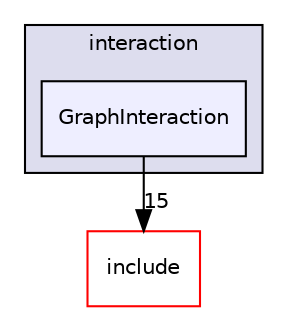 digraph "/root/scrimmage/scrimmage/src/plugins/interaction/GraphInteraction" {
  compound=true
  node [ fontsize="10", fontname="Helvetica"];
  edge [ labelfontsize="10", labelfontname="Helvetica"];
  subgraph clusterdir_00cc353c998af5f011e8667e057a10ee {
    graph [ bgcolor="#ddddee", pencolor="black", label="interaction" fontname="Helvetica", fontsize="10", URL="dir_00cc353c998af5f011e8667e057a10ee.html"]
  dir_95784d0a9e255c8407d69e2add6d3b22 [shape=box, label="GraphInteraction", style="filled", fillcolor="#eeeeff", pencolor="black", URL="dir_95784d0a9e255c8407d69e2add6d3b22.html"];
  }
  dir_d44c64559bbebec7f509842c48db8b23 [shape=box label="include" fillcolor="white" style="filled" color="red" URL="dir_d44c64559bbebec7f509842c48db8b23.html"];
  dir_95784d0a9e255c8407d69e2add6d3b22->dir_d44c64559bbebec7f509842c48db8b23 [headlabel="15", labeldistance=1.5 headhref="dir_000228_000004.html"];
}
